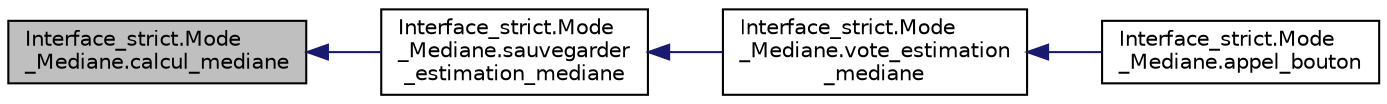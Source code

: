 digraph "Interface_strict.Mode_Mediane.calcul_mediane"
{
  edge [fontname="Helvetica",fontsize="10",labelfontname="Helvetica",labelfontsize="10"];
  node [fontname="Helvetica",fontsize="10",shape=record];
  rankdir="LR";
  Node13 [label="Interface_strict.Mode\l_Mediane.calcul_mediane",height=0.2,width=0.4,color="black", fillcolor="grey75", style="filled", fontcolor="black"];
  Node13 -> Node14 [dir="back",color="midnightblue",fontsize="10",style="solid",fontname="Helvetica"];
  Node14 [label="Interface_strict.Mode\l_Mediane.sauvegarder\l_estimation_mediane",height=0.2,width=0.4,color="black", fillcolor="white", style="filled",URL="$class_interface__strict_1_1_mode___mediane.html#a2f120afeab2e105ee85a3328d1b8c52a"];
  Node14 -> Node15 [dir="back",color="midnightblue",fontsize="10",style="solid",fontname="Helvetica"];
  Node15 [label="Interface_strict.Mode\l_Mediane.vote_estimation\l_mediane",height=0.2,width=0.4,color="black", fillcolor="white", style="filled",URL="$class_interface__strict_1_1_mode___mediane.html#af0951738402354cc5ce95fd7ab757a99"];
  Node15 -> Node16 [dir="back",color="midnightblue",fontsize="10",style="solid",fontname="Helvetica"];
  Node16 [label="Interface_strict.Mode\l_Mediane.appel_bouton",height=0.2,width=0.4,color="black", fillcolor="white", style="filled",URL="$class_interface__strict_1_1_mode___mediane.html#a9ae18538fa6846f5e26ad91680143296"];
}
